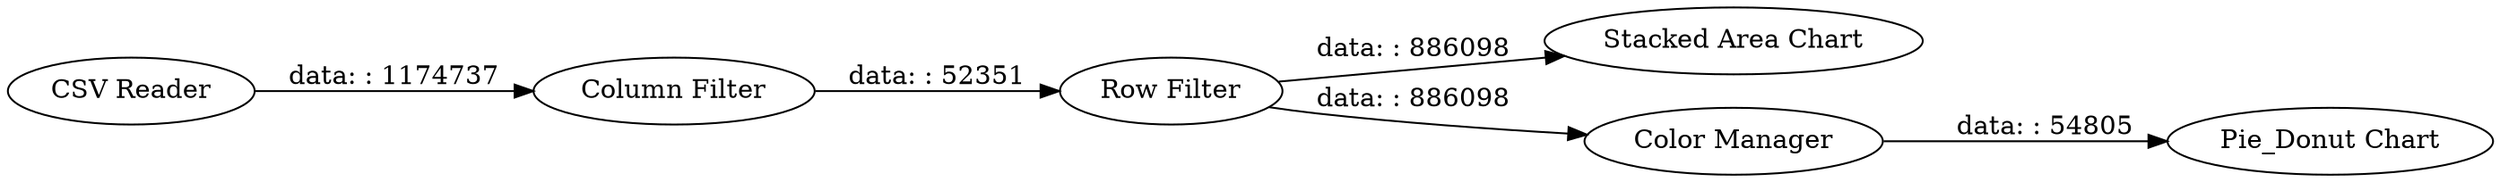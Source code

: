digraph {
	"-5129357431918523686_4" [label="Stacked Area Chart"]
	"-5129357431918523686_6" [label="Pie_Donut Chart"]
	"-5129357431918523686_2" [label="Column Filter"]
	"-5129357431918523686_3" [label="Row Filter"]
	"-5129357431918523686_5" [label="Color Manager"]
	"-5129357431918523686_7" [label="CSV Reader"]
	"-5129357431918523686_5" -> "-5129357431918523686_6" [label="data: : 54805"]
	"-5129357431918523686_3" -> "-5129357431918523686_4" [label="data: : 886098"]
	"-5129357431918523686_2" -> "-5129357431918523686_3" [label="data: : 52351"]
	"-5129357431918523686_3" -> "-5129357431918523686_5" [label="data: : 886098"]
	"-5129357431918523686_7" -> "-5129357431918523686_2" [label="data: : 1174737"]
	rankdir=LR
}
